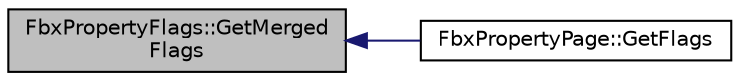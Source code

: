 digraph "FbxPropertyFlags::GetMergedFlags"
{
  edge [fontname="Helvetica",fontsize="10",labelfontname="Helvetica",labelfontsize="10"];
  node [fontname="Helvetica",fontsize="10",shape=record];
  rankdir="LR";
  Node21 [label="FbxPropertyFlags::GetMerged\lFlags",height=0.2,width=0.4,color="black", fillcolor="grey75", style="filled", fontcolor="black"];
  Node21 -> Node22 [dir="back",color="midnightblue",fontsize="10",style="solid",fontname="Helvetica"];
  Node22 [label="FbxPropertyPage::GetFlags",height=0.2,width=0.4,color="black", fillcolor="white", style="filled",URL="$class_fbx_property_page.html#aaaf7456d5142cf2cc2efb53e4fb1b6d0"];
}
